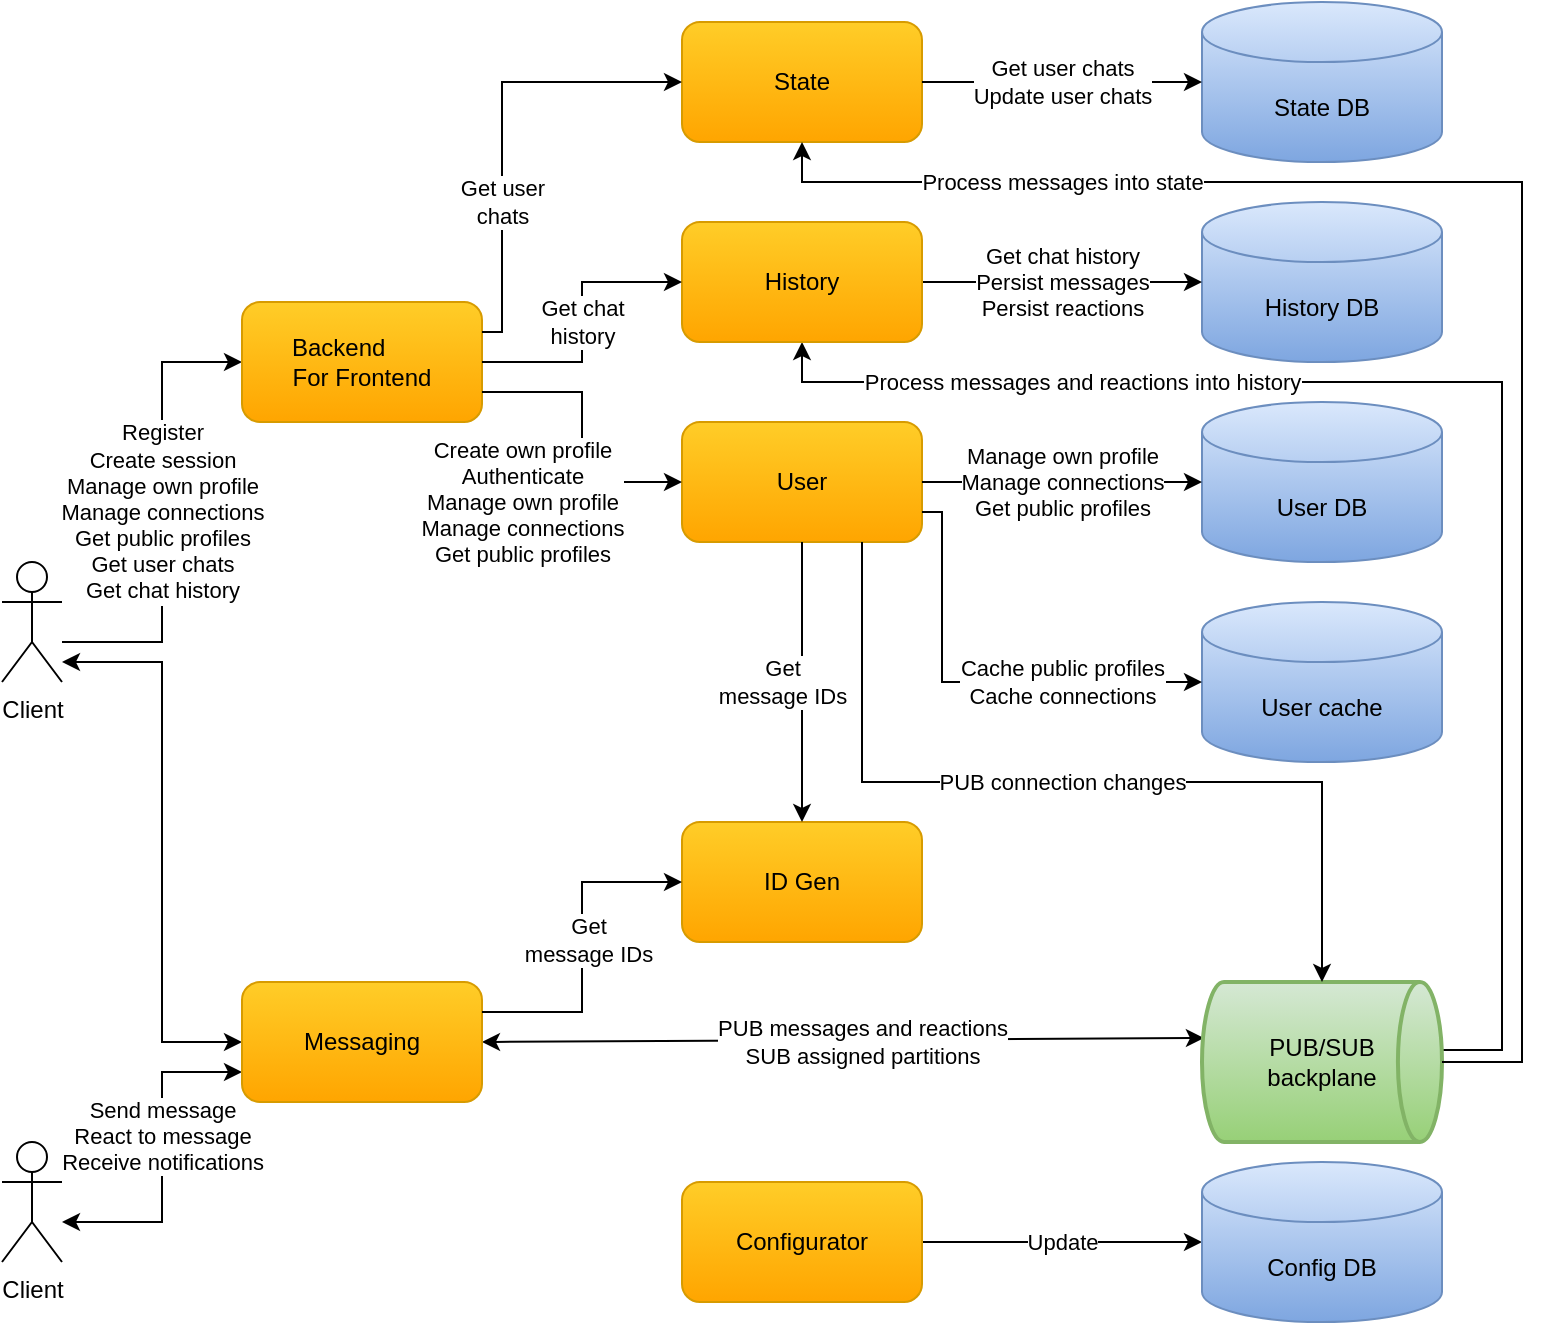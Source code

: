 <mxfile version="22.1.2" type="device">
  <diagram id="G4t1x3i_cumIOjZ8GDXV" name="Page-1">
    <mxGraphModel dx="2020" dy="1203" grid="1" gridSize="10" guides="1" tooltips="1" connect="1" arrows="1" fold="1" page="1" pageScale="1" pageWidth="850" pageHeight="1100" math="0" shadow="0">
      <root>
        <mxCell id="0" />
        <mxCell id="1" parent="0" />
        <mxCell id="4NMri5ObQx2eB0Vx6lmc-10" value="" style="edgeStyle=orthogonalEdgeStyle;rounded=0;orthogonalLoop=1;jettySize=auto;html=1;entryX=0;entryY=0.5;entryDx=0;entryDy=0;startArrow=classic;startFill=1;" parent="1" source="4NMri5ObQx2eB0Vx6lmc-1" target="4NMri5ObQx2eB0Vx6lmc-4" edge="1">
          <mxGeometry relative="1" as="geometry">
            <Array as="points">
              <mxPoint x="120" y="370" />
              <mxPoint x="120" y="560" />
            </Array>
          </mxGeometry>
        </mxCell>
        <mxCell id="ENQS6q1PjWJlhAXhEhIM-2" value="Register&lt;br&gt;Create session&lt;br&gt;Manage own&amp;nbsp;profile&lt;br&gt;Manage connections&lt;br&gt;Get public profiles&lt;br style=&quot;border-color: var(--border-color);&quot;&gt;Get user chats&lt;br&gt;Get chat history" style="edgeStyle=orthogonalEdgeStyle;rounded=0;orthogonalLoop=1;jettySize=auto;html=1;entryX=0;entryY=0.5;entryDx=0;entryDy=0;" parent="1" source="4NMri5ObQx2eB0Vx6lmc-1" target="8u_ZxKzGpFRI09v13LqC-1" edge="1">
          <mxGeometry relative="1" as="geometry">
            <Array as="points">
              <mxPoint x="120" y="360" />
              <mxPoint x="120" y="220" />
            </Array>
            <mxPoint as="offset" />
          </mxGeometry>
        </mxCell>
        <mxCell id="4NMri5ObQx2eB0Vx6lmc-1" value="Client" style="shape=umlActor;verticalLabelPosition=bottom;verticalAlign=top;html=1;outlineConnect=0;" parent="1" vertex="1">
          <mxGeometry x="40" y="320" width="30" height="60" as="geometry" />
        </mxCell>
        <mxCell id="4NMri5ObQx2eB0Vx6lmc-13" value="Send message&lt;br&gt;React to message&lt;br&gt;Receive notifications" style="edgeStyle=orthogonalEdgeStyle;rounded=0;orthogonalLoop=1;jettySize=auto;html=1;entryX=0;entryY=0.75;entryDx=0;entryDy=0;startArrow=classic;startFill=1;" parent="1" source="4NMri5ObQx2eB0Vx6lmc-3" target="4NMri5ObQx2eB0Vx6lmc-4" edge="1">
          <mxGeometry x="0.135" relative="1" as="geometry">
            <mxPoint as="offset" />
            <Array as="points">
              <mxPoint x="120" y="650" />
              <mxPoint x="120" y="575" />
            </Array>
          </mxGeometry>
        </mxCell>
        <mxCell id="4NMri5ObQx2eB0Vx6lmc-3" value="Client" style="shape=umlActor;verticalLabelPosition=bottom;verticalAlign=top;html=1;outlineConnect=0;" parent="1" vertex="1">
          <mxGeometry x="40" y="610" width="30" height="60" as="geometry" />
        </mxCell>
        <mxCell id="4NMri5ObQx2eB0Vx6lmc-16" value="PUB messages and reactions&lt;br&gt;&lt;div&gt;SUB assigned partitions&lt;/div&gt;" style="rounded=0;orthogonalLoop=1;jettySize=auto;html=1;entryX=0.008;entryY=0.35;entryDx=0;entryDy=0;entryPerimeter=0;startArrow=classic;startFill=1;exitX=1;exitY=0.5;exitDx=0;exitDy=0;" parent="1" source="4NMri5ObQx2eB0Vx6lmc-4" target="4NMri5ObQx2eB0Vx6lmc-9" edge="1">
          <mxGeometry x="0.053" y="-1" relative="1" as="geometry">
            <mxPoint as="offset" />
          </mxGeometry>
        </mxCell>
        <mxCell id="4NMri5ObQx2eB0Vx6lmc-4" value="&lt;font style=&quot;font-size: 12px&quot;&gt;Messaging&lt;/font&gt;" style="rounded=1;whiteSpace=wrap;html=1;gradientColor=#ffa500;fillColor=#ffcd28;strokeColor=#d79b00;" parent="1" vertex="1">
          <mxGeometry x="160" y="530" width="120" height="60" as="geometry" />
        </mxCell>
        <mxCell id="Gfm62hS2zhEuvZ2v64Gk-10" value="Process messages and reactions into history" style="edgeStyle=orthogonalEdgeStyle;rounded=0;orthogonalLoop=1;jettySize=auto;html=1;entryX=0.5;entryY=1;entryDx=0;entryDy=0;" parent="1" source="4NMri5ObQx2eB0Vx6lmc-9" target="ENQS6q1PjWJlhAXhEhIM-1" edge="1">
          <mxGeometry x="0.564" relative="1" as="geometry">
            <mxPoint as="offset" />
            <Array as="points">
              <mxPoint x="790" y="564" />
              <mxPoint x="790" y="230" />
              <mxPoint x="440" y="230" />
            </Array>
            <mxPoint x="740" y="440" as="sourcePoint" />
          </mxGeometry>
        </mxCell>
        <mxCell id="4NMri5ObQx2eB0Vx6lmc-9" value="PUB/SUB&lt;br&gt;backplane" style="strokeWidth=2;html=1;shape=mxgraph.flowchart.direct_data;whiteSpace=wrap;gradientColor=#97d077;fillColor=#d5e8d4;strokeColor=#82b366;" parent="1" vertex="1">
          <mxGeometry x="640" y="530" width="120" height="80" as="geometry" />
        </mxCell>
        <mxCell id="4NMri5ObQx2eB0Vx6lmc-20" value="History DB" style="shape=cylinder3;whiteSpace=wrap;html=1;boundedLbl=1;backgroundOutline=1;size=15;gradientColor=#7ea6e0;fillColor=#dae8fc;strokeColor=#6c8ebf;" parent="1" vertex="1">
          <mxGeometry x="640" y="140" width="120" height="80" as="geometry" />
        </mxCell>
        <mxCell id="4NMri5ObQx2eB0Vx6lmc-25" value="&lt;font style=&quot;font-size: 11px&quot;&gt;Get chat history&lt;br&gt;Persist messages&lt;br&gt;Persist reactions&lt;br&gt;&lt;/font&gt;" style="rounded=0;orthogonalLoop=1;jettySize=auto;html=1;entryX=0;entryY=0.5;entryDx=0;entryDy=0;entryPerimeter=0;startArrow=none;startFill=0;exitX=1;exitY=0.5;exitDx=0;exitDy=0;" parent="1" source="ENQS6q1PjWJlhAXhEhIM-1" target="4NMri5ObQx2eB0Vx6lmc-20" edge="1">
          <mxGeometry relative="1" as="geometry">
            <mxPoint x="370" y="325" as="sourcePoint" />
            <mxPoint x="600" y="470" as="targetPoint" />
            <mxPoint as="offset" />
            <Array as="points" />
          </mxGeometry>
        </mxCell>
        <mxCell id="QVO6qr5AluIkjkF2SAql-7" value="Update" style="edgeStyle=orthogonalEdgeStyle;rounded=0;orthogonalLoop=1;jettySize=auto;html=1;entryX=0;entryY=0.5;entryDx=0;entryDy=0;entryPerimeter=0;exitX=1;exitY=0.5;exitDx=0;exitDy=0;" parent="1" source="Gfm62hS2zhEuvZ2v64Gk-13" target="QVO6qr5AluIkjkF2SAql-2" edge="1">
          <mxGeometry relative="1" as="geometry" />
        </mxCell>
        <mxCell id="Gfm62hS2zhEuvZ2v64Gk-13" value="Configurator" style="rounded=1;whiteSpace=wrap;html=1;gradientColor=#ffa500;fillColor=#ffcd28;strokeColor=#d79b00;" parent="1" vertex="1">
          <mxGeometry x="380" y="630" width="120" height="60" as="geometry" />
        </mxCell>
        <mxCell id="QVO6qr5AluIkjkF2SAql-2" value="Config DB" style="shape=cylinder3;whiteSpace=wrap;html=1;boundedLbl=1;backgroundOutline=1;size=15;gradientColor=#7ea6e0;fillColor=#dae8fc;strokeColor=#6c8ebf;" parent="1" vertex="1">
          <mxGeometry x="640" y="620" width="120" height="80" as="geometry" />
        </mxCell>
        <mxCell id="ENQS6q1PjWJlhAXhEhIM-1" value="&lt;font style=&quot;font-size: 12px&quot;&gt;History&lt;/font&gt;" style="rounded=1;whiteSpace=wrap;html=1;gradientColor=#ffa500;fillColor=#ffcd28;strokeColor=#d79b00;" parent="1" vertex="1">
          <mxGeometry x="380" y="150" width="120" height="60" as="geometry" />
        </mxCell>
        <mxCell id="ugsCivUr18LWlaLhRu20-2" value="&lt;font style=&quot;font-size: 12px&quot;&gt;ID Gen&lt;/font&gt;" style="rounded=1;whiteSpace=wrap;html=1;gradientColor=#ffa500;fillColor=#ffcd28;strokeColor=#d79b00;" parent="1" vertex="1">
          <mxGeometry x="380" y="450" width="120" height="60" as="geometry" />
        </mxCell>
        <mxCell id="ugsCivUr18LWlaLhRu20-3" value="Get&lt;br&gt;message IDs" style="endArrow=classic;html=1;exitX=1;exitY=0.25;exitDx=0;exitDy=0;entryX=0;entryY=0.5;entryDx=0;entryDy=0;rounded=0;edgeStyle=orthogonalEdgeStyle;" parent="1" source="4NMri5ObQx2eB0Vx6lmc-4" target="ugsCivUr18LWlaLhRu20-2" edge="1">
          <mxGeometry x="0.044" y="-3" width="50" height="50" relative="1" as="geometry">
            <mxPoint x="530" y="295" as="sourcePoint" />
            <mxPoint x="290" y="485" as="targetPoint" />
            <mxPoint as="offset" />
          </mxGeometry>
        </mxCell>
        <mxCell id="8u_ZxKzGpFRI09v13LqC-1" value="&lt;font style=&quot;font-size: 12px&quot;&gt;Backend&amp;nbsp; &amp;nbsp; &amp;nbsp; &amp;nbsp;&lt;br&gt;For Frontend&lt;/font&gt;" style="rounded=1;whiteSpace=wrap;html=1;gradientColor=#ffa500;fillColor=#ffcd28;strokeColor=#d79b00;" parent="1" vertex="1">
          <mxGeometry x="160" y="190" width="120" height="60" as="geometry" />
        </mxCell>
        <mxCell id="8u_ZxKzGpFRI09v13LqC-3" value="State DB" style="shape=cylinder3;whiteSpace=wrap;html=1;boundedLbl=1;backgroundOutline=1;size=15;gradientColor=#7ea6e0;fillColor=#dae8fc;strokeColor=#6c8ebf;" parent="1" vertex="1">
          <mxGeometry x="640" y="40" width="120" height="80" as="geometry" />
        </mxCell>
        <mxCell id="8u_ZxKzGpFRI09v13LqC-4" value="&lt;font style=&quot;font-size: 12px&quot;&gt;State&lt;/font&gt;" style="rounded=1;whiteSpace=wrap;html=1;gradientColor=#ffa500;fillColor=#ffcd28;strokeColor=#d79b00;" parent="1" vertex="1">
          <mxGeometry x="380" y="50" width="120" height="60" as="geometry" />
        </mxCell>
        <mxCell id="8u_ZxKzGpFRI09v13LqC-5" value="Process messages into state" style="edgeStyle=orthogonalEdgeStyle;rounded=0;orthogonalLoop=1;jettySize=auto;html=1;entryX=0.5;entryY=1;entryDx=0;entryDy=0;exitX=1;exitY=0.5;exitDx=0;exitDy=0;exitPerimeter=0;" parent="1" source="4NMri5ObQx2eB0Vx6lmc-9" target="8u_ZxKzGpFRI09v13LqC-4" edge="1">
          <mxGeometry x="0.651" relative="1" as="geometry">
            <mxPoint as="offset" />
            <Array as="points">
              <mxPoint x="800" y="570" />
              <mxPoint x="800" y="130" />
              <mxPoint x="440" y="130" />
            </Array>
            <mxPoint x="570" y="610" as="sourcePoint" />
            <mxPoint x="430" y="470" as="targetPoint" />
          </mxGeometry>
        </mxCell>
        <mxCell id="8u_ZxKzGpFRI09v13LqC-7" value="&lt;font style=&quot;font-size: 11px&quot;&gt;Get user chats&lt;br&gt;Update user chats&lt;br&gt;&lt;/font&gt;" style="rounded=0;orthogonalLoop=1;jettySize=auto;html=1;entryX=0;entryY=0.5;entryDx=0;entryDy=0;entryPerimeter=0;startArrow=none;startFill=0;exitX=1;exitY=0.5;exitDx=0;exitDy=0;" parent="1" source="8u_ZxKzGpFRI09v13LqC-4" target="8u_ZxKzGpFRI09v13LqC-3" edge="1">
          <mxGeometry relative="1" as="geometry">
            <mxPoint x="480" y="360" as="sourcePoint" />
            <mxPoint x="560" y="360" as="targetPoint" />
            <mxPoint as="offset" />
            <Array as="points" />
          </mxGeometry>
        </mxCell>
        <mxCell id="8u_ZxKzGpFRI09v13LqC-8" value="Get chat&lt;br&gt;history" style="endArrow=classic;html=1;exitX=1;exitY=0.5;exitDx=0;exitDy=0;entryX=0;entryY=0.5;entryDx=0;entryDy=0;rounded=0;edgeStyle=orthogonalEdgeStyle;" parent="1" source="8u_ZxKzGpFRI09v13LqC-1" target="ENQS6q1PjWJlhAXhEhIM-1" edge="1">
          <mxGeometry width="50" height="50" relative="1" as="geometry">
            <mxPoint x="290" y="495" as="sourcePoint" />
            <mxPoint x="370" y="560" as="targetPoint" />
            <mxPoint as="offset" />
          </mxGeometry>
        </mxCell>
        <mxCell id="8u_ZxKzGpFRI09v13LqC-9" value="Get user&lt;br&gt;chats" style="endArrow=classic;html=1;entryX=0;entryY=0.5;entryDx=0;entryDy=0;exitX=1;exitY=0.25;exitDx=0;exitDy=0;edgeStyle=orthogonalEdgeStyle;rounded=0;" parent="1" source="8u_ZxKzGpFRI09v13LqC-1" target="8u_ZxKzGpFRI09v13LqC-4" edge="1">
          <mxGeometry x="-0.333" width="50" height="50" relative="1" as="geometry">
            <mxPoint x="280" y="290" as="sourcePoint" />
            <mxPoint x="330" y="240" as="targetPoint" />
            <mxPoint as="offset" />
            <Array as="points">
              <mxPoint x="290" y="205" />
              <mxPoint x="290" y="80" />
            </Array>
          </mxGeometry>
        </mxCell>
        <mxCell id="u7EXwUm9e5_MvhXn00Du-1" value="&lt;font style=&quot;font-size: 12px&quot;&gt;User&lt;/font&gt;" style="rounded=1;whiteSpace=wrap;html=1;gradientColor=#ffa500;fillColor=#ffcd28;strokeColor=#d79b00;" parent="1" vertex="1">
          <mxGeometry x="380" y="250" width="120" height="60" as="geometry" />
        </mxCell>
        <mxCell id="u7EXwUm9e5_MvhXn00Du-4" value="User DB" style="shape=cylinder3;whiteSpace=wrap;html=1;boundedLbl=1;backgroundOutline=1;size=15;gradientColor=#7ea6e0;fillColor=#dae8fc;strokeColor=#6c8ebf;" parent="1" vertex="1">
          <mxGeometry x="640" y="240" width="120" height="80" as="geometry" />
        </mxCell>
        <mxCell id="u7EXwUm9e5_MvhXn00Du-5" value="&lt;font style=&quot;font-size: 11px&quot;&gt;Manage own profile&lt;br style=&quot;border-color: var(--border-color);&quot;&gt;Manage connections&lt;br&gt;Get public profiles&lt;br&gt;&lt;/font&gt;" style="rounded=0;orthogonalLoop=1;jettySize=auto;html=1;entryX=0;entryY=0.5;entryDx=0;entryDy=0;entryPerimeter=0;startArrow=none;startFill=0;exitX=1;exitY=0.5;exitDx=0;exitDy=0;edgeStyle=orthogonalEdgeStyle;" parent="1" source="u7EXwUm9e5_MvhXn00Du-1" target="u7EXwUm9e5_MvhXn00Du-4" edge="1">
          <mxGeometry relative="1" as="geometry">
            <mxPoint x="500" y="110" as="sourcePoint" />
            <mxPoint x="570" y="160" as="targetPoint" />
            <mxPoint as="offset" />
          </mxGeometry>
        </mxCell>
        <mxCell id="u7EXwUm9e5_MvhXn00Du-6" value="Create own profile&lt;br style=&quot;border-color: var(--border-color);&quot;&gt;Authenticate&lt;br style=&quot;border-color: var(--border-color);&quot;&gt;Manage own profile&lt;br style=&quot;border-color: var(--border-color);&quot;&gt;Manage connections&lt;br&gt;Get public profiles" style="endArrow=classic;html=1;entryX=0;entryY=0.5;entryDx=0;entryDy=0;exitX=1;exitY=0.75;exitDx=0;exitDy=0;rounded=0;edgeStyle=orthogonalEdgeStyle;" parent="1" source="8u_ZxKzGpFRI09v13LqC-1" target="u7EXwUm9e5_MvhXn00Du-1" edge="1">
          <mxGeometry x="0.31" y="-32" width="50" height="50" relative="1" as="geometry">
            <mxPoint x="290" y="90" as="sourcePoint" />
            <mxPoint x="390" y="340" as="targetPoint" />
            <mxPoint x="-30" y="-22" as="offset" />
            <Array as="points">
              <mxPoint x="330" y="235" />
              <mxPoint x="330" y="280" />
            </Array>
          </mxGeometry>
        </mxCell>
        <mxCell id="eNCGF5EXhzy075C7Mp53-1" value="User cache" style="shape=cylinder3;whiteSpace=wrap;html=1;boundedLbl=1;backgroundOutline=1;size=15;gradientColor=#7ea6e0;fillColor=#dae8fc;strokeColor=#6c8ebf;" parent="1" vertex="1">
          <mxGeometry x="640" y="340" width="120" height="80" as="geometry" />
        </mxCell>
        <mxCell id="eNCGF5EXhzy075C7Mp53-2" value="Cache public profiles&lt;br style=&quot;border-color: var(--border-color);&quot;&gt;Cache connections" style="rounded=0;orthogonalLoop=1;jettySize=auto;html=1;entryX=0;entryY=0.5;entryDx=0;entryDy=0;entryPerimeter=0;exitX=1;exitY=0.75;exitDx=0;exitDy=0;edgeStyle=orthogonalEdgeStyle;" parent="1" source="u7EXwUm9e5_MvhXn00Du-1" target="eNCGF5EXhzy075C7Mp53-1" edge="1">
          <mxGeometry x="0.378" relative="1" as="geometry">
            <mxPoint x="490" y="200" as="sourcePoint" />
            <mxPoint x="590" y="220" as="targetPoint" />
            <mxPoint as="offset" />
            <Array as="points">
              <mxPoint x="510" y="295" />
              <mxPoint x="510" y="380" />
            </Array>
          </mxGeometry>
        </mxCell>
        <mxCell id="rN4UX67IiA_rVzYK4NQo-1" value="Get&lt;br&gt;message IDs" style="endArrow=classic;html=1;exitX=0.5;exitY=1;exitDx=0;exitDy=0;rounded=0;edgeStyle=orthogonalEdgeStyle;entryX=0.5;entryY=0;entryDx=0;entryDy=0;" parent="1" source="u7EXwUm9e5_MvhXn00Du-1" target="ugsCivUr18LWlaLhRu20-2" edge="1">
          <mxGeometry y="-10" width="50" height="50" relative="1" as="geometry">
            <mxPoint x="290" y="565" as="sourcePoint" />
            <mxPoint x="290" y="420" as="targetPoint" />
            <mxPoint as="offset" />
            <Array as="points" />
          </mxGeometry>
        </mxCell>
        <mxCell id="rN4UX67IiA_rVzYK4NQo-2" value="PUB connection changes" style="endArrow=classic;html=1;entryX=0.5;entryY=0;entryDx=0;entryDy=0;rounded=0;edgeStyle=orthogonalEdgeStyle;entryPerimeter=0;exitX=0.75;exitY=1;exitDx=0;exitDy=0;" parent="1" source="u7EXwUm9e5_MvhXn00Du-1" target="4NMri5ObQx2eB0Vx6lmc-9" edge="1">
          <mxGeometry x="-0.022" width="50" height="50" relative="1" as="geometry">
            <mxPoint x="310" y="400" as="sourcePoint" />
            <mxPoint x="450" y="490" as="targetPoint" />
            <mxPoint as="offset" />
            <Array as="points">
              <mxPoint x="470" y="430" />
              <mxPoint x="700" y="430" />
            </Array>
          </mxGeometry>
        </mxCell>
      </root>
    </mxGraphModel>
  </diagram>
</mxfile>
